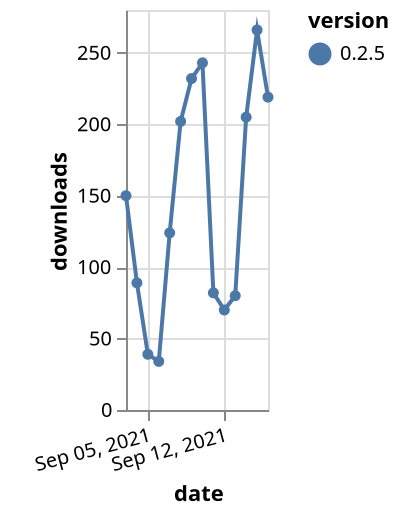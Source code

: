 {"$schema": "https://vega.github.io/schema/vega-lite/v5.json", "description": "A simple bar chart with embedded data.", "data": {"values": [{"date": "2021-09-03", "total": 53641, "delta": 150, "version": "0.2.5"}, {"date": "2021-09-04", "total": 53730, "delta": 89, "version": "0.2.5"}, {"date": "2021-09-05", "total": 53769, "delta": 39, "version": "0.2.5"}, {"date": "2021-09-06", "total": 53803, "delta": 34, "version": "0.2.5"}, {"date": "2021-09-07", "total": 53927, "delta": 124, "version": "0.2.5"}, {"date": "2021-09-08", "total": 54129, "delta": 202, "version": "0.2.5"}, {"date": "2021-09-09", "total": 54361, "delta": 232, "version": "0.2.5"}, {"date": "2021-09-10", "total": 54604, "delta": 243, "version": "0.2.5"}, {"date": "2021-09-11", "total": 54686, "delta": 82, "version": "0.2.5"}, {"date": "2021-09-12", "total": 54756, "delta": 70, "version": "0.2.5"}, {"date": "2021-09-13", "total": 54836, "delta": 80, "version": "0.2.5"}, {"date": "2021-09-14", "total": 55041, "delta": 205, "version": "0.2.5"}, {"date": "2021-09-15", "total": 55307, "delta": 266, "version": "0.2.5"}, {"date": "2021-09-16", "total": 55526, "delta": 219, "version": "0.2.5"}]}, "width": "container", "mark": {"type": "line", "point": {"filled": true}}, "encoding": {"x": {"field": "date", "type": "temporal", "timeUnit": "yearmonthdate", "title": "date", "axis": {"labelAngle": -15}}, "y": {"field": "delta", "type": "quantitative", "title": "downloads"}, "color": {"field": "version", "type": "nominal"}, "tooltip": {"field": "delta"}}}